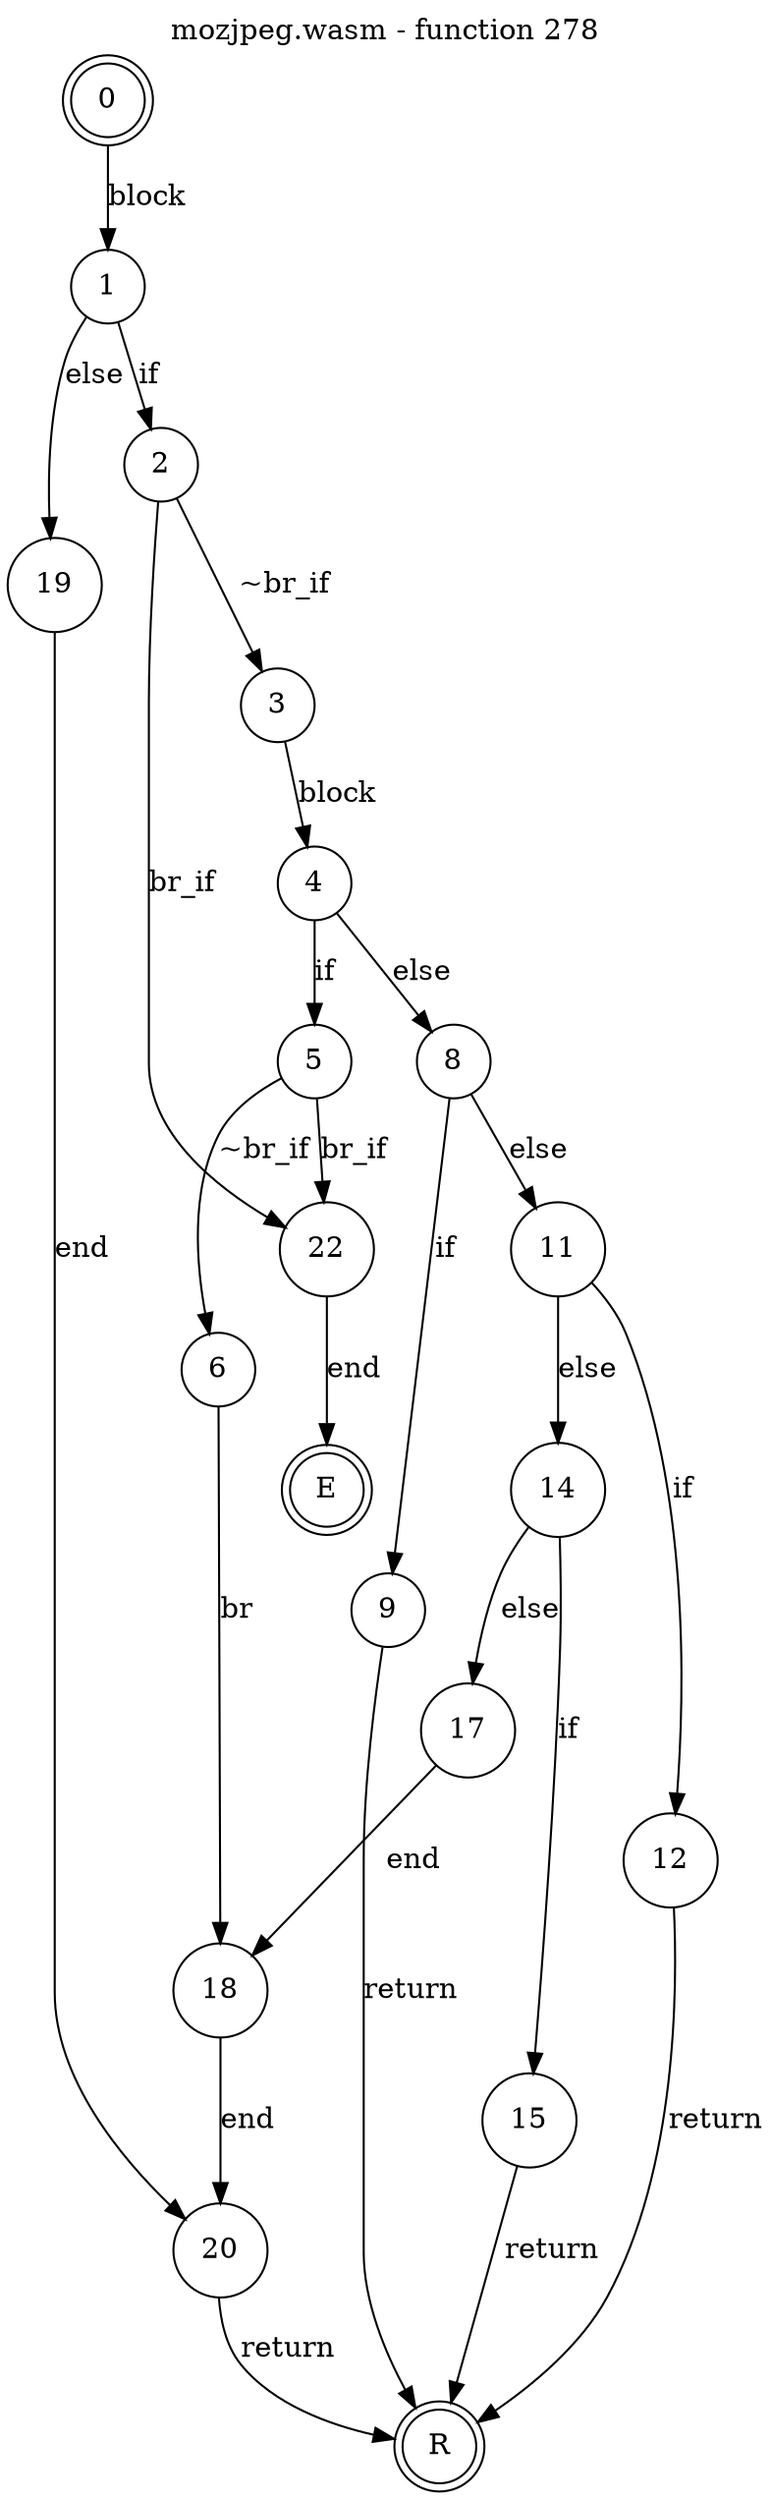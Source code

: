 digraph finite_state_machine {
    label = "mozjpeg.wasm - function 278"
    labelloc =  t
    labelfontsize = 16
    labelfontcolor = black
    labelfontname = "Helvetica"
    node [shape = doublecircle]; 0 E R ;
    node [shape = circle];
    0 -> 1[label="block"];
    1 -> 2[label="if"];
    1 -> 19[label="else"];
    2 -> 3[label="~br_if"];
    2 -> 22[label="br_if"];
    3 -> 4[label="block"];
    4 -> 5[label="if"];
    4 -> 8[label="else"];
    5 -> 6[label="~br_if"];
    5 -> 22[label="br_if"];
    6 -> 18[label="br"];
    8 -> 9[label="if"];
    8 -> 11[label="else"];
    9 -> R[label="return"];
    11 -> 12[label="if"];
    11 -> 14[label="else"];
    12 -> R[label="return"];
    14 -> 15[label="if"];
    14 -> 17[label="else"];
    15 -> R[label="return"];
    17 -> 18[label="end"];
    18 -> 20[label="end"];
    19 -> 20[label="end"];
    20 -> R[label="return"];
    22 -> E[label="end"];
}
